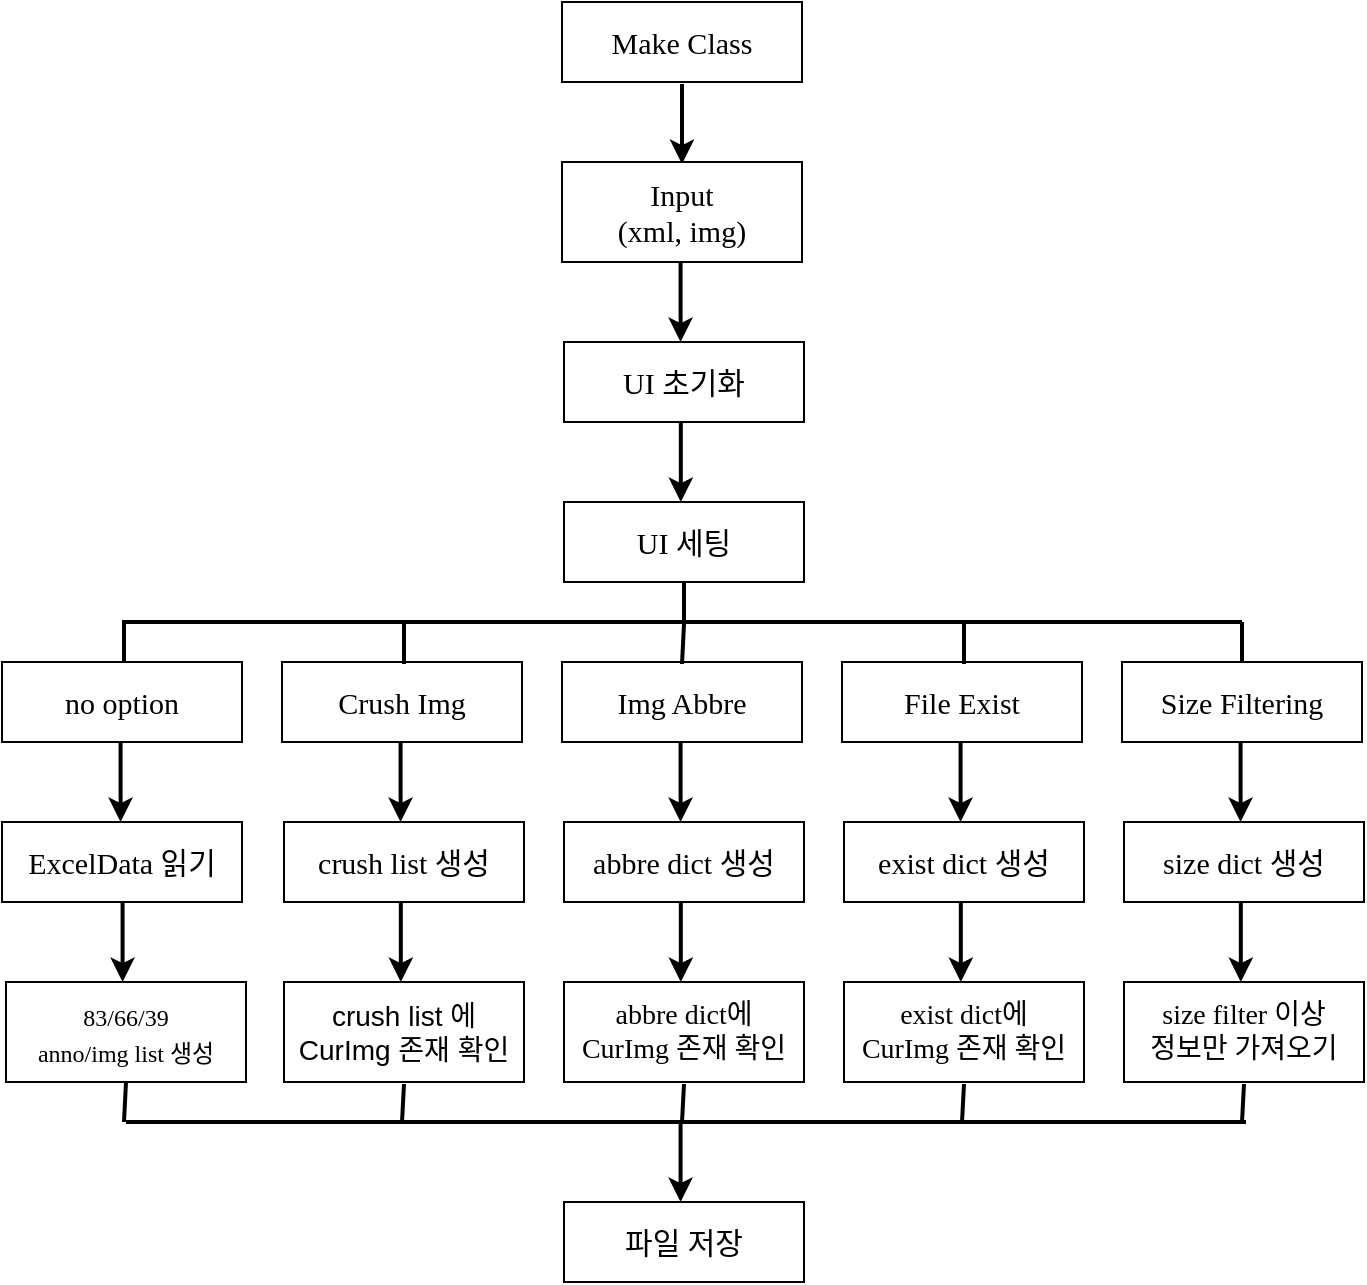 <mxfile version="17.4.0" type="device"><diagram id="TQrzvCnvYY33phEHWKT5" name="Page-1"><mxGraphModel dx="1065" dy="885" grid="1" gridSize="10" guides="1" tooltips="1" connect="1" arrows="1" fold="1" page="1" pageScale="1" pageWidth="827" pageHeight="1169" math="0" shadow="0"><root><mxCell id="0"/><mxCell id="1" parent="0"/><mxCell id="CDAOgAkOaHOTo3NzeA10-1" value="&lt;font face=&quot;맑은 고딕&quot;&gt;&lt;span style=&quot;font-size: 15px&quot;&gt;Make Class&lt;/span&gt;&lt;/font&gt;" style="rounded=0;whiteSpace=wrap;html=1;" parent="1" vertex="1"><mxGeometry x="360" y="40" width="120" height="40" as="geometry"/></mxCell><mxCell id="CDAOgAkOaHOTo3NzeA10-2" value="" style="endArrow=classic;html=1;rounded=0;fontSize=15;strokeWidth=2;" parent="1" edge="1"><mxGeometry width="50" height="50" relative="1" as="geometry"><mxPoint x="420" y="81" as="sourcePoint"/><mxPoint x="420" y="121" as="targetPoint"/></mxGeometry></mxCell><mxCell id="CDAOgAkOaHOTo3NzeA10-3" value="&lt;font face=&quot;맑은 고딕&quot;&gt;&lt;span style=&quot;font-size: 15px&quot;&gt;Input&lt;br&gt;(xml, img)&lt;br&gt;&lt;/span&gt;&lt;/font&gt;" style="rounded=0;whiteSpace=wrap;html=1;" parent="1" vertex="1"><mxGeometry x="360" y="120" width="120" height="50" as="geometry"/></mxCell><mxCell id="CDAOgAkOaHOTo3NzeA10-4" value="" style="endArrow=classic;html=1;rounded=0;fontSize=15;strokeWidth=2;" parent="1" edge="1"><mxGeometry width="50" height="50" relative="1" as="geometry"><mxPoint x="419.29" y="170" as="sourcePoint"/><mxPoint x="419.29" y="210" as="targetPoint"/></mxGeometry></mxCell><mxCell id="CDAOgAkOaHOTo3NzeA10-5" value="&lt;font face=&quot;맑은 고딕&quot;&gt;&lt;span style=&quot;font-size: 15px&quot;&gt;&lt;font style=&quot;vertical-align: inherit&quot;&gt;&lt;font style=&quot;vertical-align: inherit&quot;&gt;UI 초기화&lt;/font&gt;&lt;/font&gt;&lt;/span&gt;&lt;/font&gt;" style="rounded=0;whiteSpace=wrap;html=1;" parent="1" vertex="1"><mxGeometry x="361" y="210" width="120" height="40" as="geometry"/></mxCell><mxCell id="CDAOgAkOaHOTo3NzeA10-6" value="" style="endArrow=classic;html=1;rounded=0;fontSize=15;strokeWidth=2;" parent="1" edge="1"><mxGeometry width="50" height="50" relative="1" as="geometry"><mxPoint x="419.41" y="250" as="sourcePoint"/><mxPoint x="419.41" y="290" as="targetPoint"/></mxGeometry></mxCell><mxCell id="CDAOgAkOaHOTo3NzeA10-7" value="&lt;font face=&quot;맑은 고딕&quot;&gt;&lt;span style=&quot;font-size: 15px&quot;&gt;&lt;font style=&quot;vertical-align: inherit&quot;&gt;&lt;font style=&quot;vertical-align: inherit&quot;&gt;UI 세팅&lt;/font&gt;&lt;/font&gt;&lt;/span&gt;&lt;/font&gt;" style="rounded=0;whiteSpace=wrap;html=1;" parent="1" vertex="1"><mxGeometry x="361" y="290" width="120" height="40" as="geometry"/></mxCell><mxCell id="kgYeyBY15N_4fI3CGtTH-1" value="" style="endArrow=none;html=1;rounded=0;entryX=0.5;entryY=1;entryDx=0;entryDy=0;strokeWidth=2;" parent="1" target="CDAOgAkOaHOTo3NzeA10-7" edge="1"><mxGeometry width="50" height="50" relative="1" as="geometry"><mxPoint x="421" y="350" as="sourcePoint"/><mxPoint x="470" y="310" as="targetPoint"/></mxGeometry></mxCell><mxCell id="kgYeyBY15N_4fI3CGtTH-2" value="" style="endArrow=none;html=1;rounded=0;strokeWidth=2;" parent="1" edge="1"><mxGeometry width="50" height="50" relative="1" as="geometry"><mxPoint x="140" y="350" as="sourcePoint"/><mxPoint x="700" y="350" as="targetPoint"/></mxGeometry></mxCell><mxCell id="kgYeyBY15N_4fI3CGtTH-4" value="&lt;font face=&quot;맑은 고딕&quot;&gt;&lt;span style=&quot;font-size: 15px&quot;&gt;Img Abbre&lt;/span&gt;&lt;/font&gt;" style="rounded=0;whiteSpace=wrap;html=1;" parent="1" vertex="1"><mxGeometry x="360" y="370" width="120" height="40" as="geometry"/></mxCell><mxCell id="kgYeyBY15N_4fI3CGtTH-5" value="" style="endArrow=none;html=1;rounded=0;strokeWidth=2;" parent="1" edge="1"><mxGeometry width="50" height="50" relative="1" as="geometry"><mxPoint x="421" y="351" as="sourcePoint"/><mxPoint x="420" y="371" as="targetPoint"/></mxGeometry></mxCell><mxCell id="kgYeyBY15N_4fI3CGtTH-6" value="&lt;font face=&quot;맑은 고딕&quot;&gt;&lt;span style=&quot;font-size: 15px&quot;&gt;&lt;font style=&quot;vertical-align: inherit&quot;&gt;&lt;font style=&quot;vertical-align: inherit&quot;&gt;File Exist&lt;/font&gt;&lt;/font&gt;&lt;/span&gt;&lt;/font&gt;" style="rounded=0;whiteSpace=wrap;html=1;" parent="1" vertex="1"><mxGeometry x="500" y="370" width="120" height="40" as="geometry"/></mxCell><mxCell id="kgYeyBY15N_4fI3CGtTH-7" value="" style="endArrow=none;html=1;rounded=0;strokeWidth=2;" parent="1" edge="1"><mxGeometry width="50" height="50" relative="1" as="geometry"><mxPoint x="561" y="351" as="sourcePoint"/><mxPoint x="561" y="371" as="targetPoint"/></mxGeometry></mxCell><mxCell id="kgYeyBY15N_4fI3CGtTH-8" value="&lt;font face=&quot;맑은 고딕&quot;&gt;&lt;span style=&quot;font-size: 15px&quot;&gt;&lt;font style=&quot;vertical-align: inherit&quot;&gt;&lt;font style=&quot;vertical-align: inherit&quot;&gt;Size Filtering&lt;/font&gt;&lt;/font&gt;&lt;/span&gt;&lt;/font&gt;" style="rounded=0;whiteSpace=wrap;html=1;" parent="1" vertex="1"><mxGeometry x="640" y="370" width="120" height="40" as="geometry"/></mxCell><mxCell id="kgYeyBY15N_4fI3CGtTH-9" value="" style="endArrow=none;html=1;rounded=0;strokeWidth=2;" parent="1" edge="1"><mxGeometry width="50" height="50" relative="1" as="geometry"><mxPoint x="700" y="350" as="sourcePoint"/><mxPoint x="700" y="370" as="targetPoint"/></mxGeometry></mxCell><mxCell id="kgYeyBY15N_4fI3CGtTH-10" value="&lt;font face=&quot;맑은 고딕&quot;&gt;&lt;span style=&quot;font-size: 15px&quot;&gt;Crush Img&lt;/span&gt;&lt;/font&gt;" style="rounded=0;whiteSpace=wrap;html=1;" parent="1" vertex="1"><mxGeometry x="220" y="370" width="120" height="40" as="geometry"/></mxCell><mxCell id="kgYeyBY15N_4fI3CGtTH-11" value="" style="endArrow=none;html=1;rounded=0;strokeWidth=2;" parent="1" edge="1"><mxGeometry width="50" height="50" relative="1" as="geometry"><mxPoint x="281" y="351" as="sourcePoint"/><mxPoint x="281" y="371" as="targetPoint"/></mxGeometry></mxCell><mxCell id="kgYeyBY15N_4fI3CGtTH-12" value="&lt;font face=&quot;맑은 고딕&quot;&gt;&lt;span style=&quot;font-size: 15px&quot;&gt;&lt;font style=&quot;vertical-align: inherit&quot;&gt;&lt;font style=&quot;vertical-align: inherit&quot;&gt;no option&lt;/font&gt;&lt;/font&gt;&lt;/span&gt;&lt;/font&gt;" style="rounded=0;whiteSpace=wrap;html=1;" parent="1" vertex="1"><mxGeometry x="80" y="370" width="120" height="40" as="geometry"/></mxCell><mxCell id="kgYeyBY15N_4fI3CGtTH-13" value="" style="endArrow=none;html=1;rounded=0;strokeWidth=2;" parent="1" edge="1"><mxGeometry width="50" height="50" relative="1" as="geometry"><mxPoint x="141" y="350" as="sourcePoint"/><mxPoint x="141" y="370" as="targetPoint"/></mxGeometry></mxCell><mxCell id="kgYeyBY15N_4fI3CGtTH-14" value="" style="endArrow=classic;html=1;rounded=0;fontSize=15;strokeWidth=2;" parent="1" edge="1"><mxGeometry width="50" height="50" relative="1" as="geometry"><mxPoint x="139.29" y="410" as="sourcePoint"/><mxPoint x="139.29" y="450" as="targetPoint"/></mxGeometry></mxCell><mxCell id="kgYeyBY15N_4fI3CGtTH-17" value="" style="endArrow=classic;html=1;rounded=0;fontSize=15;strokeWidth=2;" parent="1" edge="1"><mxGeometry width="50" height="50" relative="1" as="geometry"><mxPoint x="279.29" y="410" as="sourcePoint"/><mxPoint x="279.29" y="450" as="targetPoint"/></mxGeometry></mxCell><mxCell id="kgYeyBY15N_4fI3CGtTH-18" value="&lt;font face=&quot;맑은 고딕&quot;&gt;&lt;span style=&quot;font-size: 15px&quot;&gt;crush list 생성&lt;/span&gt;&lt;/font&gt;" style="rounded=0;whiteSpace=wrap;html=1;" parent="1" vertex="1"><mxGeometry x="221" y="450" width="120" height="40" as="geometry"/></mxCell><mxCell id="kgYeyBY15N_4fI3CGtTH-19" value="" style="endArrow=classic;html=1;rounded=0;fontSize=15;strokeWidth=2;" parent="1" edge="1"><mxGeometry width="50" height="50" relative="1" as="geometry"><mxPoint x="279.41" y="490" as="sourcePoint"/><mxPoint x="279.41" y="530" as="targetPoint"/></mxGeometry></mxCell><mxCell id="kgYeyBY15N_4fI3CGtTH-20" value="" style="endArrow=classic;html=1;rounded=0;fontSize=15;strokeWidth=2;" parent="1" edge="1"><mxGeometry width="50" height="50" relative="1" as="geometry"><mxPoint x="419.29" y="410" as="sourcePoint"/><mxPoint x="419.29" y="450" as="targetPoint"/></mxGeometry></mxCell><mxCell id="kgYeyBY15N_4fI3CGtTH-21" value="&lt;font face=&quot;맑은 고딕&quot;&gt;&lt;span style=&quot;font-size: 15px&quot;&gt;abbre dict 생성&lt;/span&gt;&lt;/font&gt;" style="rounded=0;whiteSpace=wrap;html=1;" parent="1" vertex="1"><mxGeometry x="361" y="450" width="120" height="40" as="geometry"/></mxCell><mxCell id="kgYeyBY15N_4fI3CGtTH-22" value="" style="endArrow=classic;html=1;rounded=0;fontSize=15;strokeWidth=2;" parent="1" edge="1"><mxGeometry width="50" height="50" relative="1" as="geometry"><mxPoint x="419.41" y="490" as="sourcePoint"/><mxPoint x="419.41" y="530" as="targetPoint"/></mxGeometry></mxCell><mxCell id="kgYeyBY15N_4fI3CGtTH-23" value="" style="endArrow=classic;html=1;rounded=0;fontSize=15;strokeWidth=2;" parent="1" edge="1"><mxGeometry width="50" height="50" relative="1" as="geometry"><mxPoint x="559.29" y="410" as="sourcePoint"/><mxPoint x="559.29" y="450" as="targetPoint"/></mxGeometry></mxCell><mxCell id="kgYeyBY15N_4fI3CGtTH-24" value="&lt;font face=&quot;맑은 고딕&quot;&gt;&lt;span style=&quot;font-size: 15px&quot;&gt;exist dict 생성&lt;/span&gt;&lt;/font&gt;" style="rounded=0;whiteSpace=wrap;html=1;" parent="1" vertex="1"><mxGeometry x="501" y="450" width="120" height="40" as="geometry"/></mxCell><mxCell id="kgYeyBY15N_4fI3CGtTH-25" value="" style="endArrow=classic;html=1;rounded=0;fontSize=15;strokeWidth=2;" parent="1" edge="1"><mxGeometry width="50" height="50" relative="1" as="geometry"><mxPoint x="559.41" y="490" as="sourcePoint"/><mxPoint x="559.41" y="530" as="targetPoint"/></mxGeometry></mxCell><mxCell id="kgYeyBY15N_4fI3CGtTH-26" value="" style="endArrow=classic;html=1;rounded=0;fontSize=15;strokeWidth=2;" parent="1" edge="1"><mxGeometry width="50" height="50" relative="1" as="geometry"><mxPoint x="699.29" y="410" as="sourcePoint"/><mxPoint x="699.29" y="450" as="targetPoint"/></mxGeometry></mxCell><mxCell id="kgYeyBY15N_4fI3CGtTH-27" value="&lt;font face=&quot;맑은 고딕&quot;&gt;&lt;span style=&quot;font-size: 15px&quot;&gt;size dict 생성&lt;/span&gt;&lt;/font&gt;" style="rounded=0;whiteSpace=wrap;html=1;" parent="1" vertex="1"><mxGeometry x="641" y="450" width="120" height="40" as="geometry"/></mxCell><mxCell id="kgYeyBY15N_4fI3CGtTH-28" value="" style="endArrow=classic;html=1;rounded=0;fontSize=15;strokeWidth=2;" parent="1" edge="1"><mxGeometry width="50" height="50" relative="1" as="geometry"><mxPoint x="699.41" y="490" as="sourcePoint"/><mxPoint x="699.41" y="530" as="targetPoint"/></mxGeometry></mxCell><mxCell id="kgYeyBY15N_4fI3CGtTH-29" value="&lt;font style=&quot;font-size: 14px&quot;&gt;crush list 에&lt;br&gt;CurImg 존재 확인&lt;/font&gt;" style="rounded=0;whiteSpace=wrap;html=1;" parent="1" vertex="1"><mxGeometry x="221" y="530" width="120" height="50" as="geometry"/></mxCell><mxCell id="kgYeyBY15N_4fI3CGtTH-30" value="&lt;font face=&quot;맑은 고딕&quot; style=&quot;font-size: 14px&quot;&gt;&lt;span&gt;abbre dict에&lt;br&gt;CurImg 존재 확인&lt;br&gt;&lt;/span&gt;&lt;/font&gt;" style="rounded=0;whiteSpace=wrap;html=1;" parent="1" vertex="1"><mxGeometry x="361" y="530" width="120" height="50" as="geometry"/></mxCell><mxCell id="kgYeyBY15N_4fI3CGtTH-31" value="&lt;font face=&quot;맑은 고딕&quot; style=&quot;font-size: 14px&quot;&gt;&lt;span&gt;exist dict에&lt;br&gt;CurImg 존재 확인&lt;br&gt;&lt;/span&gt;&lt;/font&gt;" style="rounded=0;whiteSpace=wrap;html=1;" parent="1" vertex="1"><mxGeometry x="501" y="530" width="120" height="50" as="geometry"/></mxCell><mxCell id="kgYeyBY15N_4fI3CGtTH-32" value="&lt;font face=&quot;맑은 고딕&quot; style=&quot;font-size: 14px&quot;&gt;&lt;span&gt;size filter 이상&lt;br&gt;정보만 가져오기&lt;br&gt;&lt;/span&gt;&lt;/font&gt;" style="rounded=0;whiteSpace=wrap;html=1;" parent="1" vertex="1"><mxGeometry x="641" y="530" width="120" height="50" as="geometry"/></mxCell><mxCell id="kgYeyBY15N_4fI3CGtTH-41" value="&lt;font face=&quot;맑은 고딕&quot;&gt;&lt;span style=&quot;font-size: 15px&quot;&gt;ExcelData 읽기&lt;/span&gt;&lt;/font&gt;" style="rounded=0;whiteSpace=wrap;html=1;" parent="1" vertex="1"><mxGeometry x="80" y="450" width="120" height="40" as="geometry"/></mxCell><mxCell id="kgYeyBY15N_4fI3CGtTH-42" value="" style="endArrow=classic;html=1;rounded=0;fontSize=15;strokeWidth=2;" parent="1" edge="1"><mxGeometry width="50" height="50" relative="1" as="geometry"><mxPoint x="140.29" y="490" as="sourcePoint"/><mxPoint x="140.29" y="530" as="targetPoint"/></mxGeometry></mxCell><mxCell id="kgYeyBY15N_4fI3CGtTH-43" value="&lt;font face=&quot;맑은 고딕&quot;&gt;&lt;span style=&quot;font-size: 15px&quot;&gt;&lt;font style=&quot;vertical-align: inherit ; font-size: 12px&quot;&gt;&lt;font style=&quot;vertical-align: inherit ; font-size: 12px&quot;&gt;83/66/39&lt;br&gt;anno/img list 생성&lt;br&gt;&lt;/font&gt;&lt;/font&gt;&lt;/span&gt;&lt;/font&gt;" style="rounded=0;whiteSpace=wrap;html=1;" parent="1" vertex="1"><mxGeometry x="82" y="530" width="120" height="50" as="geometry"/></mxCell><mxCell id="kgYeyBY15N_4fI3CGtTH-51" value="" style="endArrow=none;html=1;rounded=0;strokeWidth=2;" parent="1" edge="1"><mxGeometry width="50" height="50" relative="1" as="geometry"><mxPoint x="421" y="581" as="sourcePoint"/><mxPoint x="420" y="600" as="targetPoint"/></mxGeometry></mxCell><mxCell id="kgYeyBY15N_4fI3CGtTH-52" value="" style="endArrow=none;html=1;rounded=0;strokeWidth=2;" parent="1" edge="1"><mxGeometry width="50" height="50" relative="1" as="geometry"><mxPoint x="561" y="581" as="sourcePoint"/><mxPoint x="560" y="600" as="targetPoint"/></mxGeometry></mxCell><mxCell id="kgYeyBY15N_4fI3CGtTH-53" value="" style="endArrow=none;html=1;rounded=0;strokeWidth=2;" parent="1" edge="1"><mxGeometry width="50" height="50" relative="1" as="geometry"><mxPoint x="701" y="581" as="sourcePoint"/><mxPoint x="700" y="600" as="targetPoint"/></mxGeometry></mxCell><mxCell id="kgYeyBY15N_4fI3CGtTH-54" value="" style="endArrow=none;html=1;rounded=0;strokeWidth=2;" parent="1" edge="1"><mxGeometry width="50" height="50" relative="1" as="geometry"><mxPoint x="281" y="581" as="sourcePoint"/><mxPoint x="280" y="600" as="targetPoint"/></mxGeometry></mxCell><mxCell id="kgYeyBY15N_4fI3CGtTH-56" value="" style="endArrow=none;html=1;rounded=0;fontSize=12;strokeWidth=2;" parent="1" edge="1"><mxGeometry width="50" height="50" relative="1" as="geometry"><mxPoint x="142" y="600" as="sourcePoint"/><mxPoint x="702" y="600" as="targetPoint"/></mxGeometry></mxCell><mxCell id="kgYeyBY15N_4fI3CGtTH-57" value="" style="endArrow=none;html=1;rounded=0;strokeWidth=2;exitX=0.5;exitY=1;exitDx=0;exitDy=0;" parent="1" edge="1" source="kgYeyBY15N_4fI3CGtTH-43"><mxGeometry width="50" height="50" relative="1" as="geometry"><mxPoint x="141" y="660" as="sourcePoint"/><mxPoint x="141" y="600" as="targetPoint"/></mxGeometry></mxCell><mxCell id="kgYeyBY15N_4fI3CGtTH-58" value="" style="endArrow=classic;html=1;rounded=0;fontSize=15;strokeWidth=2;" parent="1" edge="1"><mxGeometry width="50" height="50" relative="1" as="geometry"><mxPoint x="419.29" y="600" as="sourcePoint"/><mxPoint x="419.29" y="640" as="targetPoint"/></mxGeometry></mxCell><mxCell id="kgYeyBY15N_4fI3CGtTH-59" value="&lt;font face=&quot;맑은 고딕&quot;&gt;&lt;span style=&quot;font-size: 15px&quot;&gt;파일 저장&lt;/span&gt;&lt;/font&gt;" style="rounded=0;whiteSpace=wrap;html=1;" parent="1" vertex="1"><mxGeometry x="361" y="640" width="120" height="40" as="geometry"/></mxCell></root></mxGraphModel></diagram></mxfile>